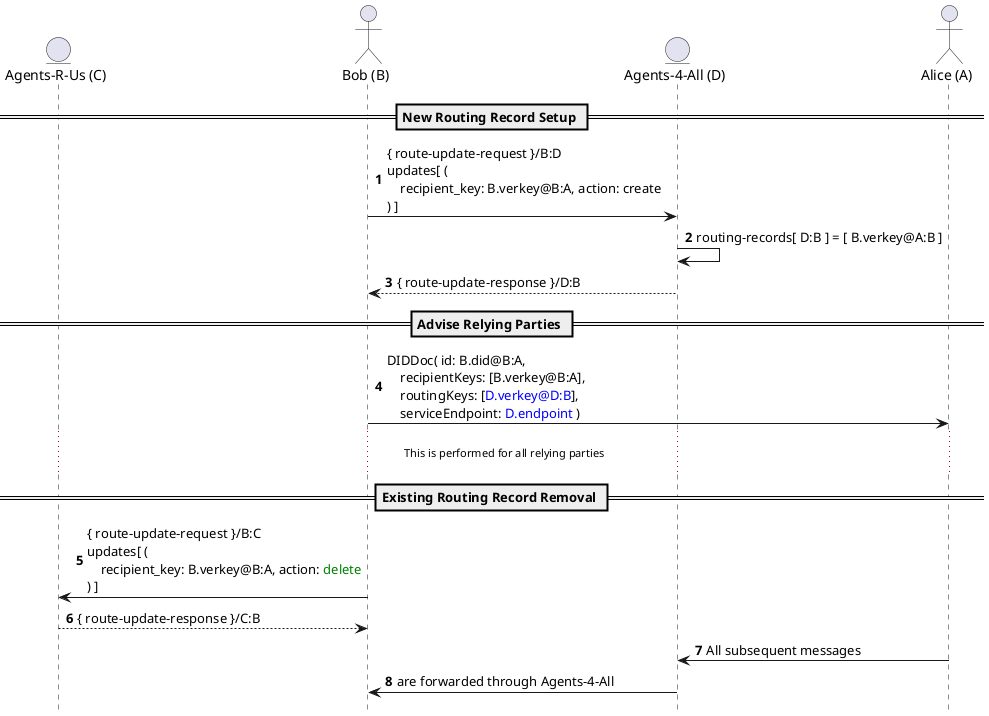 @startuml "change agent mediator sequence"
autonumber
hide footbox

entity "Agents-R-Us (C)" as Charles
actor "Bob (B)" as Bob
entity "Agents-4-All (D)" as Delta
actor "Alice (A)" as Alice

== New Routing Record Setup ==

Bob -> Delta : { route-update-request }/B:D\nupdates[ (\n    recipient_key: B.verkey@B:A, action: create\n) ]
Delta -> Delta : routing-records[ D:B ] = [ B.verkey@A:B ]
Bob <-- Delta : { route-update-response }/D:B

== Advise Relying Parties ==

Bob -> Alice : DIDDoc( id: B.did@B:A,\n    recipientKeys: [B.verkey@B:A],\n    routingKeys: [<color blue>D.verkey@D:B</color>],\n    serviceEndpoint: <color blue>D.endpoint</color> )

... This is performed for all relying parties ...

== Existing Routing Record Removal ==

Bob -> Charles : { route-update-request }/B:C\nupdates[ (\n    recipient_key: B.verkey@B:A, action: <color green>delete</color>\n) ]
Bob <-- Charles : { route-update-response }/C:B

Alice -> Delta : All subsequent messages
Delta -> Bob : are forwarded through Agents-4-All

@enduml
